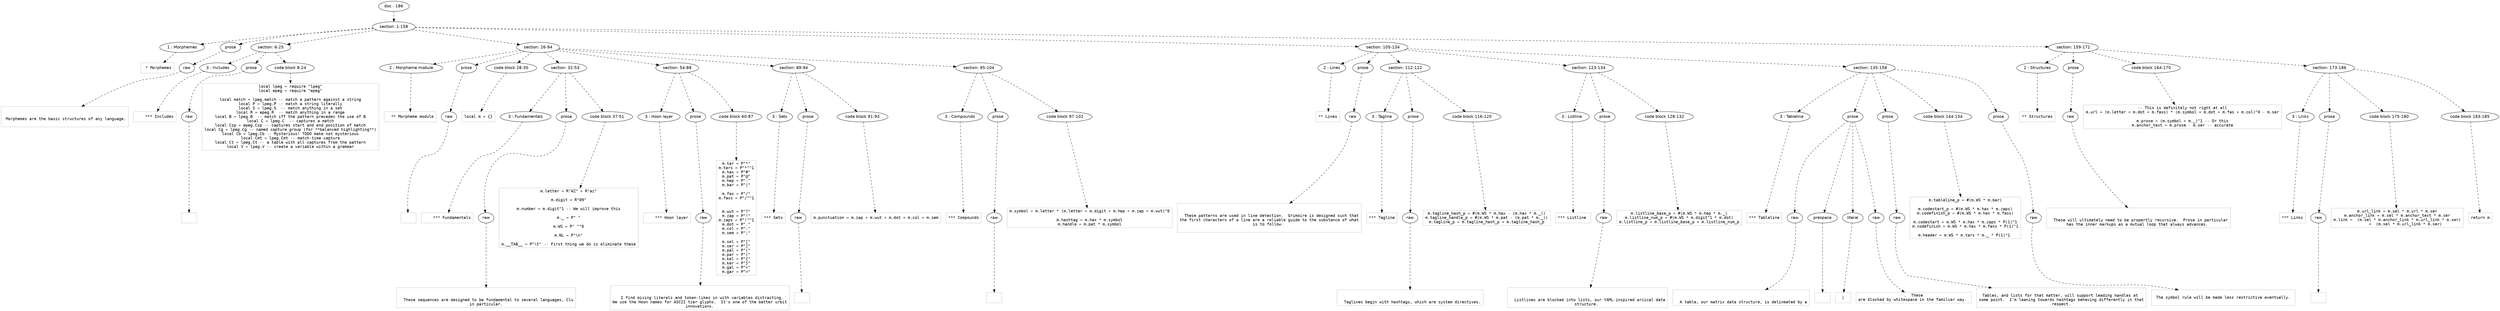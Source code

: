 digraph hierarchy {

node [fontname=Helvetica]
edge [style=dashed]

doc_0 [label="doc - 186"]


doc_0 -> { section_1}
{rank=same; section_1}

section_1 [label="section: 1-158"]


section_1 -> { header_2 prose_3 section_4 section_5 section_6 section_7}
{rank=same; header_2 prose_3 section_4 section_5 section_6 section_7}

header_2 [label="1 : Morphemes"]

prose_3 [label="prose"]

section_4 [label="section: 6-25"]

section_5 [label="section: 26-94"]

section_6 [label="section: 105-134"]

section_7 [label="section: 159-172"]


header_2 -> leaf_8
leaf_8  [color=Gray,shape=rectangle,fontname=Inconsolata,label=" * Morphemes"]
prose_3 -> { raw_9}
{rank=same; raw_9}

raw_9 [label="raw"]


raw_9 -> leaf_10
leaf_10  [color=Gray,shape=rectangle,fontname=Inconsolata,label="

 Morphemes are the basic structures of any language.

"]
section_4 -> { header_11 prose_12 codeblock_13}
{rank=same; header_11 prose_12 codeblock_13}

header_11 [label="3 : Includes"]

prose_12 [label="prose"]

codeblock_13 [label="code block 8-24"]


header_11 -> leaf_14
leaf_14  [color=Gray,shape=rectangle,fontname=Inconsolata,label="    *** Includes"]
prose_12 -> { raw_15}
{rank=same; raw_15}

raw_15 [label="raw"]


raw_15 -> leaf_16
leaf_16  [color=Gray,shape=rectangle,fontname=Inconsolata,label="
"]
codeblock_13 -> leaf_17
leaf_17  [color=Gray,shape=rectangle,fontname=Inconsolata,label="local lpeg = require \"lpeg\"
local epeg = require \"epeg\"

local match = lpeg.match -- match a pattern against a string
local P = lpeg.P -- match a string literally
local S = lpeg.S  -- match anything in a set
local R = epeg.R  -- match anything in a range
local B = lpeg.B  -- match iff the pattern precedes the use of B
local C = lpeg.C  -- captures a match
local Csp = epeg.Csp -- captures start and end position of match
local Cg = lpeg.Cg -- named capture group (for **balanced highlighting**)
local Cb = lpeg.Cb -- Mysterious! TODO make not mysterious
local Cmt = lpeg.Cmt -- match-time capture
local Ct = lpeg.Ct -- a table with all captures from the pattern
local V = lpeg.V -- create a variable within a grammar"]
section_5 -> { header_18 prose_19 codeblock_20 section_21 section_22 section_23 section_24}
{rank=same; header_18 prose_19 codeblock_20 section_21 section_22 section_23 section_24}

header_18 [label="2 : Morpheme module"]

prose_19 [label="prose"]

codeblock_20 [label="code block 28-30"]

section_21 [label="section: 32-53"]

section_22 [label="section: 54-88"]

section_23 [label="section: 89-94"]

section_24 [label="section: 95-104"]


header_18 -> leaf_25
leaf_25  [color=Gray,shape=rectangle,fontname=Inconsolata,label="  ** Morpheme module"]
prose_19 -> { raw_26}
{rank=same; raw_26}

raw_26 [label="raw"]


raw_26 -> leaf_27
leaf_27  [color=Gray,shape=rectangle,fontname=Inconsolata,label="
"]
codeblock_20 -> leaf_28
leaf_28  [color=Gray,shape=rectangle,fontname=Inconsolata,label="local m = {}"]
section_21 -> { header_29 prose_30 codeblock_31}
{rank=same; header_29 prose_30 codeblock_31}

header_29 [label="3 : Fundamentals"]

prose_30 [label="prose"]

codeblock_31 [label="code block 37-51"]


header_29 -> leaf_32
leaf_32  [color=Gray,shape=rectangle,fontname=Inconsolata,label="    *** Fundamentals"]
prose_30 -> { raw_33}
{rank=same; raw_33}

raw_33 [label="raw"]


raw_33 -> leaf_34
leaf_34  [color=Gray,shape=rectangle,fontname=Inconsolata,label="

  These sequences are designed to be fundamental to several languages, Clu
in particular.
"]
codeblock_31 -> leaf_35
leaf_35  [color=Gray,shape=rectangle,fontname=Inconsolata,label="m.letter = R\"AZ\" + R\"az\"

m.digit = R\"09\"

m.number = m.digit^1 -- We will improve this

m._ = P\" \"

m.WS = P\" \"^0

m.NL = P\"\\n\"

m.__TAB__ = P\"\\t\" -- First thing we do is eliminate these"]
section_22 -> { header_36 prose_37 codeblock_38}
{rank=same; header_36 prose_37 codeblock_38}

header_36 [label="3 : Hoon layer"]

prose_37 [label="prose"]

codeblock_38 [label="code block 60-87"]


header_36 -> leaf_39
leaf_39  [color=Gray,shape=rectangle,fontname=Inconsolata,label="    *** Hoon layer"]
prose_37 -> { raw_40}
{rank=same; raw_40}

raw_40 [label="raw"]


raw_40 -> leaf_41
leaf_41  [color=Gray,shape=rectangle,fontname=Inconsolata,label="

  I find mixing literals and token-likes in with variables distracting.
We use the Hoon names for ASCII tier glyphs.  It's one of the better urbit
innovations.
"]
codeblock_38 -> leaf_42
leaf_42  [color=Gray,shape=rectangle,fontname=Inconsolata,label="m.tar = P\"*\"
m.tars = P\"*\"^1
m.hax = P\"#\"
m.pat = P\"@\"
m.hep = P\"-\"
m.bar = P\"|\"

m.fas = P\"/\"
m.fass = P\"/\"^1


m.wut = P\"?\"
m.zap = P\"!\"
m.zaps = P\"!\"^1
m.dot = P\".\"
m.col = P\":\"
m.sem = P\";\"

m.sel = P\"[\"
m.ser = P\"]\"
m.pal = P\"(\"
m.par = P\")\"
m.kel = P\"{\"
m.ker = P\"}\"
m.gal = P\"<\"
m.gar = P\">\""]
section_23 -> { header_43 prose_44 codeblock_45}
{rank=same; header_43 prose_44 codeblock_45}

header_43 [label="3 : Sets"]

prose_44 [label="prose"]

codeblock_45 [label="code block 91-93"]


header_43 -> leaf_46
leaf_46  [color=Gray,shape=rectangle,fontname=Inconsolata,label="*** Sets"]
prose_44 -> { raw_47}
{rank=same; raw_47}

raw_47 [label="raw"]


raw_47 -> leaf_48
leaf_48  [color=Gray,shape=rectangle,fontname=Inconsolata,label="
"]
codeblock_45 -> leaf_49
leaf_49  [color=Gray,shape=rectangle,fontname=Inconsolata,label="m.punctuation = m.zap + m.wut + m.dot + m.col + m.sem"]
section_24 -> { header_50 prose_51 codeblock_52}
{rank=same; header_50 prose_51 codeblock_52}

header_50 [label="3 : Compounds"]

prose_51 [label="prose"]

codeblock_52 [label="code block 97-102"]


header_50 -> leaf_53
leaf_53  [color=Gray,shape=rectangle,fontname=Inconsolata,label="*** Compounds"]
prose_51 -> { raw_54}
{rank=same; raw_54}

raw_54 [label="raw"]


raw_54 -> leaf_55
leaf_55  [color=Gray,shape=rectangle,fontname=Inconsolata,label="
"]
codeblock_52 -> leaf_56
leaf_56  [color=Gray,shape=rectangle,fontname=Inconsolata,label="m.symbol = m.letter * (m.letter + m.digit + m.hep + m.zap + m.wut)^0

m.hashtag = m.hax * m.symbol
m.handle = m.pat * m.symbol"]
section_6 -> { header_57 prose_58 section_59 section_60 section_61}
{rank=same; header_57 prose_58 section_59 section_60 section_61}

header_57 [label="2 : Lines"]

prose_58 [label="prose"]

section_59 [label="section: 112-122"]

section_60 [label="section: 123-134"]

section_61 [label="section: 135-158"]


header_57 -> leaf_62
leaf_62  [color=Gray,shape=rectangle,fontname=Inconsolata,label="** Lines"]
prose_58 -> { raw_63}
{rank=same; raw_63}

raw_63 [label="raw"]


raw_63 -> leaf_64
leaf_64  [color=Gray,shape=rectangle,fontname=Inconsolata,label="

  These patterns are used in line detection.  Grimoire is designed such that
the first characters of a line are a reliable guide to the substance of what
is to follow. 

"]
section_59 -> { header_65 prose_66 codeblock_67}
{rank=same; header_65 prose_66 codeblock_67}

header_65 [label="3 : Tagline"]

prose_66 [label="prose"]

codeblock_67 [label="code block 116-120"]


header_65 -> leaf_68
leaf_68  [color=Gray,shape=rectangle,fontname=Inconsolata,label="*** Tagline"]
prose_66 -> { raw_69}
{rank=same; raw_69}

raw_69 [label="raw"]


raw_69 -> leaf_70
leaf_70  [color=Gray,shape=rectangle,fontname=Inconsolata,label="

  Taglines begin with hashtags, which are system directives.
"]
codeblock_67 -> leaf_71
leaf_71  [color=Gray,shape=rectangle,fontname=Inconsolata,label="m.tagline_hash_p = #(m.WS * m.hax - (m.hax * m._))
m.tagline_handle_p = #(m.WS * m.pat - (m.pat * m._))
m.tagline_p = m.tagline_hash_p + m.tagline_hash_p"]
section_60 -> { header_72 prose_73 codeblock_74}
{rank=same; header_72 prose_73 codeblock_74}

header_72 [label="3 : Listline "]

prose_73 [label="prose"]

codeblock_74 [label="code block 128-132"]


header_72 -> leaf_75
leaf_75  [color=Gray,shape=rectangle,fontname=Inconsolata,label="*** Listline "]
prose_73 -> { raw_76}
{rank=same; raw_76}

raw_76 [label="raw"]


raw_76 -> leaf_77
leaf_77  [color=Gray,shape=rectangle,fontname=Inconsolata,label="

  Listlines are blocked into lists, our YAML-inspired arcical data
structure. 
"]
codeblock_74 -> leaf_78
leaf_78  [color=Gray,shape=rectangle,fontname=Inconsolata,label="m.listline_base_p = #(m.WS * m.hep * m._)
m.listline_num_p = #(m.WS * m.digit^1 * m.dot)
m.listline_p = m.listline_base_p + m.listline_num_p"]
section_61 -> { header_79 prose_80 prose_81 codeblock_82 prose_83}
{rank=same; header_79 prose_80 prose_81 codeblock_82 prose_83}

header_79 [label="3 : Tableline"]

prose_80 [label="prose"]

prose_81 [label="prose"]

codeblock_82 [label="code block 144-154"]

prose_83 [label="prose"]


header_79 -> leaf_84
leaf_84  [color=Gray,shape=rectangle,fontname=Inconsolata,label="*** Tableline"]
prose_80 -> { raw_85 prespace_86 literal_87 raw_88}
{rank=same; raw_85 prespace_86 literal_87 raw_88}

raw_85 [label="raw"]

prespace_86 [label="prespace"]

literal_87 [label="literal"]

raw_88 [label="raw"]


raw_85 -> leaf_89
leaf_89  [color=Gray,shape=rectangle,fontname=Inconsolata,label="

  A table, our matrix data structure, is delineated by a"]
prespace_86 -> leaf_90
leaf_90  [color=Gray,shape=rectangle,fontname=Inconsolata,label=" "]
literal_87 -> leaf_91
leaf_91  [color=Gray,shape=rectangle,fontname=Inconsolata,label="|"]
raw_88 -> leaf_92
leaf_92  [color=Gray,shape=rectangle,fontname=Inconsolata,label=".  These
are blocked by whitespace in the familiar way. 
"]
prose_81 -> { raw_93}
{rank=same; raw_93}

raw_93 [label="raw"]


raw_93 -> leaf_94
leaf_94  [color=Gray,shape=rectangle,fontname=Inconsolata,label="
Tables, and lists for that matter, will support leading handles at 
some point.  I'm leaning towards hashtags behaving differently in that
respect.
"]
codeblock_82 -> leaf_95
leaf_95  [color=Gray,shape=rectangle,fontname=Inconsolata,label="m.tableline_p = #(m.WS * m.bar)

m.codestart_p = #(m.WS * m.hax * m.zaps)
m.codefinish_p = #(m.WS * m.hax * m.fass)

m.codestart = m.WS * m.hax * m.zaps * P(1)^1
m.codefinish = m.WS * m.hax * m.fass * P(1)^1

m.header = m.WS * m.tars * m._ * P(1)^1 "]
prose_83 -> { raw_96}
{rank=same; raw_96}

raw_96 [label="raw"]


raw_96 -> leaf_97
leaf_97  [color=Gray,shape=rectangle,fontname=Inconsolata,label="
 The symbol rule will be made less restrictive eventually. 

"]
section_7 -> { header_98 prose_99 codeblock_100 section_101}
{rank=same; header_98 prose_99 codeblock_100 section_101}

header_98 [label="2 : Structures"]

prose_99 [label="prose"]

codeblock_100 [label="code block 164-170"]

section_101 [label="section: 173-186"]


header_98 -> leaf_102
leaf_102  [color=Gray,shape=rectangle,fontname=Inconsolata,label="** Structures"]
prose_99 -> { raw_103}
{rank=same; raw_103}

raw_103 [label="raw"]


raw_103 -> leaf_104
leaf_104  [color=Gray,shape=rectangle,fontname=Inconsolata,label="

  These will ultimately need to be propertly recursive.  Prose in particular
has the inner markups as a mutual loop that always advances. 
"]
codeblock_100 -> leaf_105
leaf_105  [color=Gray,shape=rectangle,fontname=Inconsolata,label="-- This is definitely not right at all
m.url = (m.letter + m.dot + m.fass) * (m.symbol + m.dot + m.fas + m.col)^0 - m.ser

m.prose = (m.symbol + m._)^1 -- Or this
m.anchor_text = m.prose - m.ser -- accurate"]
section_101 -> { header_106 prose_107 codeblock_108 codeblock_109}
{rank=same; header_106 prose_107 codeblock_108 codeblock_109}

header_106 [label="3 : Links"]

prose_107 [label="prose"]

codeblock_108 [label="code block 175-180"]

codeblock_109 [label="code block 183-185"]


header_106 -> leaf_110
leaf_110  [color=Gray,shape=rectangle,fontname=Inconsolata,label="*** Links"]
prose_107 -> { raw_111}
{rank=same; raw_111}

raw_111 [label="raw"]


raw_111 -> leaf_112
leaf_112  [color=Gray,shape=rectangle,fontname=Inconsolata,label="
"]
codeblock_108 -> leaf_113
leaf_113  [color=Gray,shape=rectangle,fontname=Inconsolata,label="m.url_link = m.sel * m.url * m.ser
m.anchor_link = m.sel * m.anchor_text * m.ser
m.link =  (m.sel * m.anchor_link * m.url_link * m.ser)
       +  (m.sel * m.url_link * m.ser)"]
codeblock_109 -> leaf_114
leaf_114  [color=Gray,shape=rectangle,fontname=Inconsolata,label="return m"]

}
